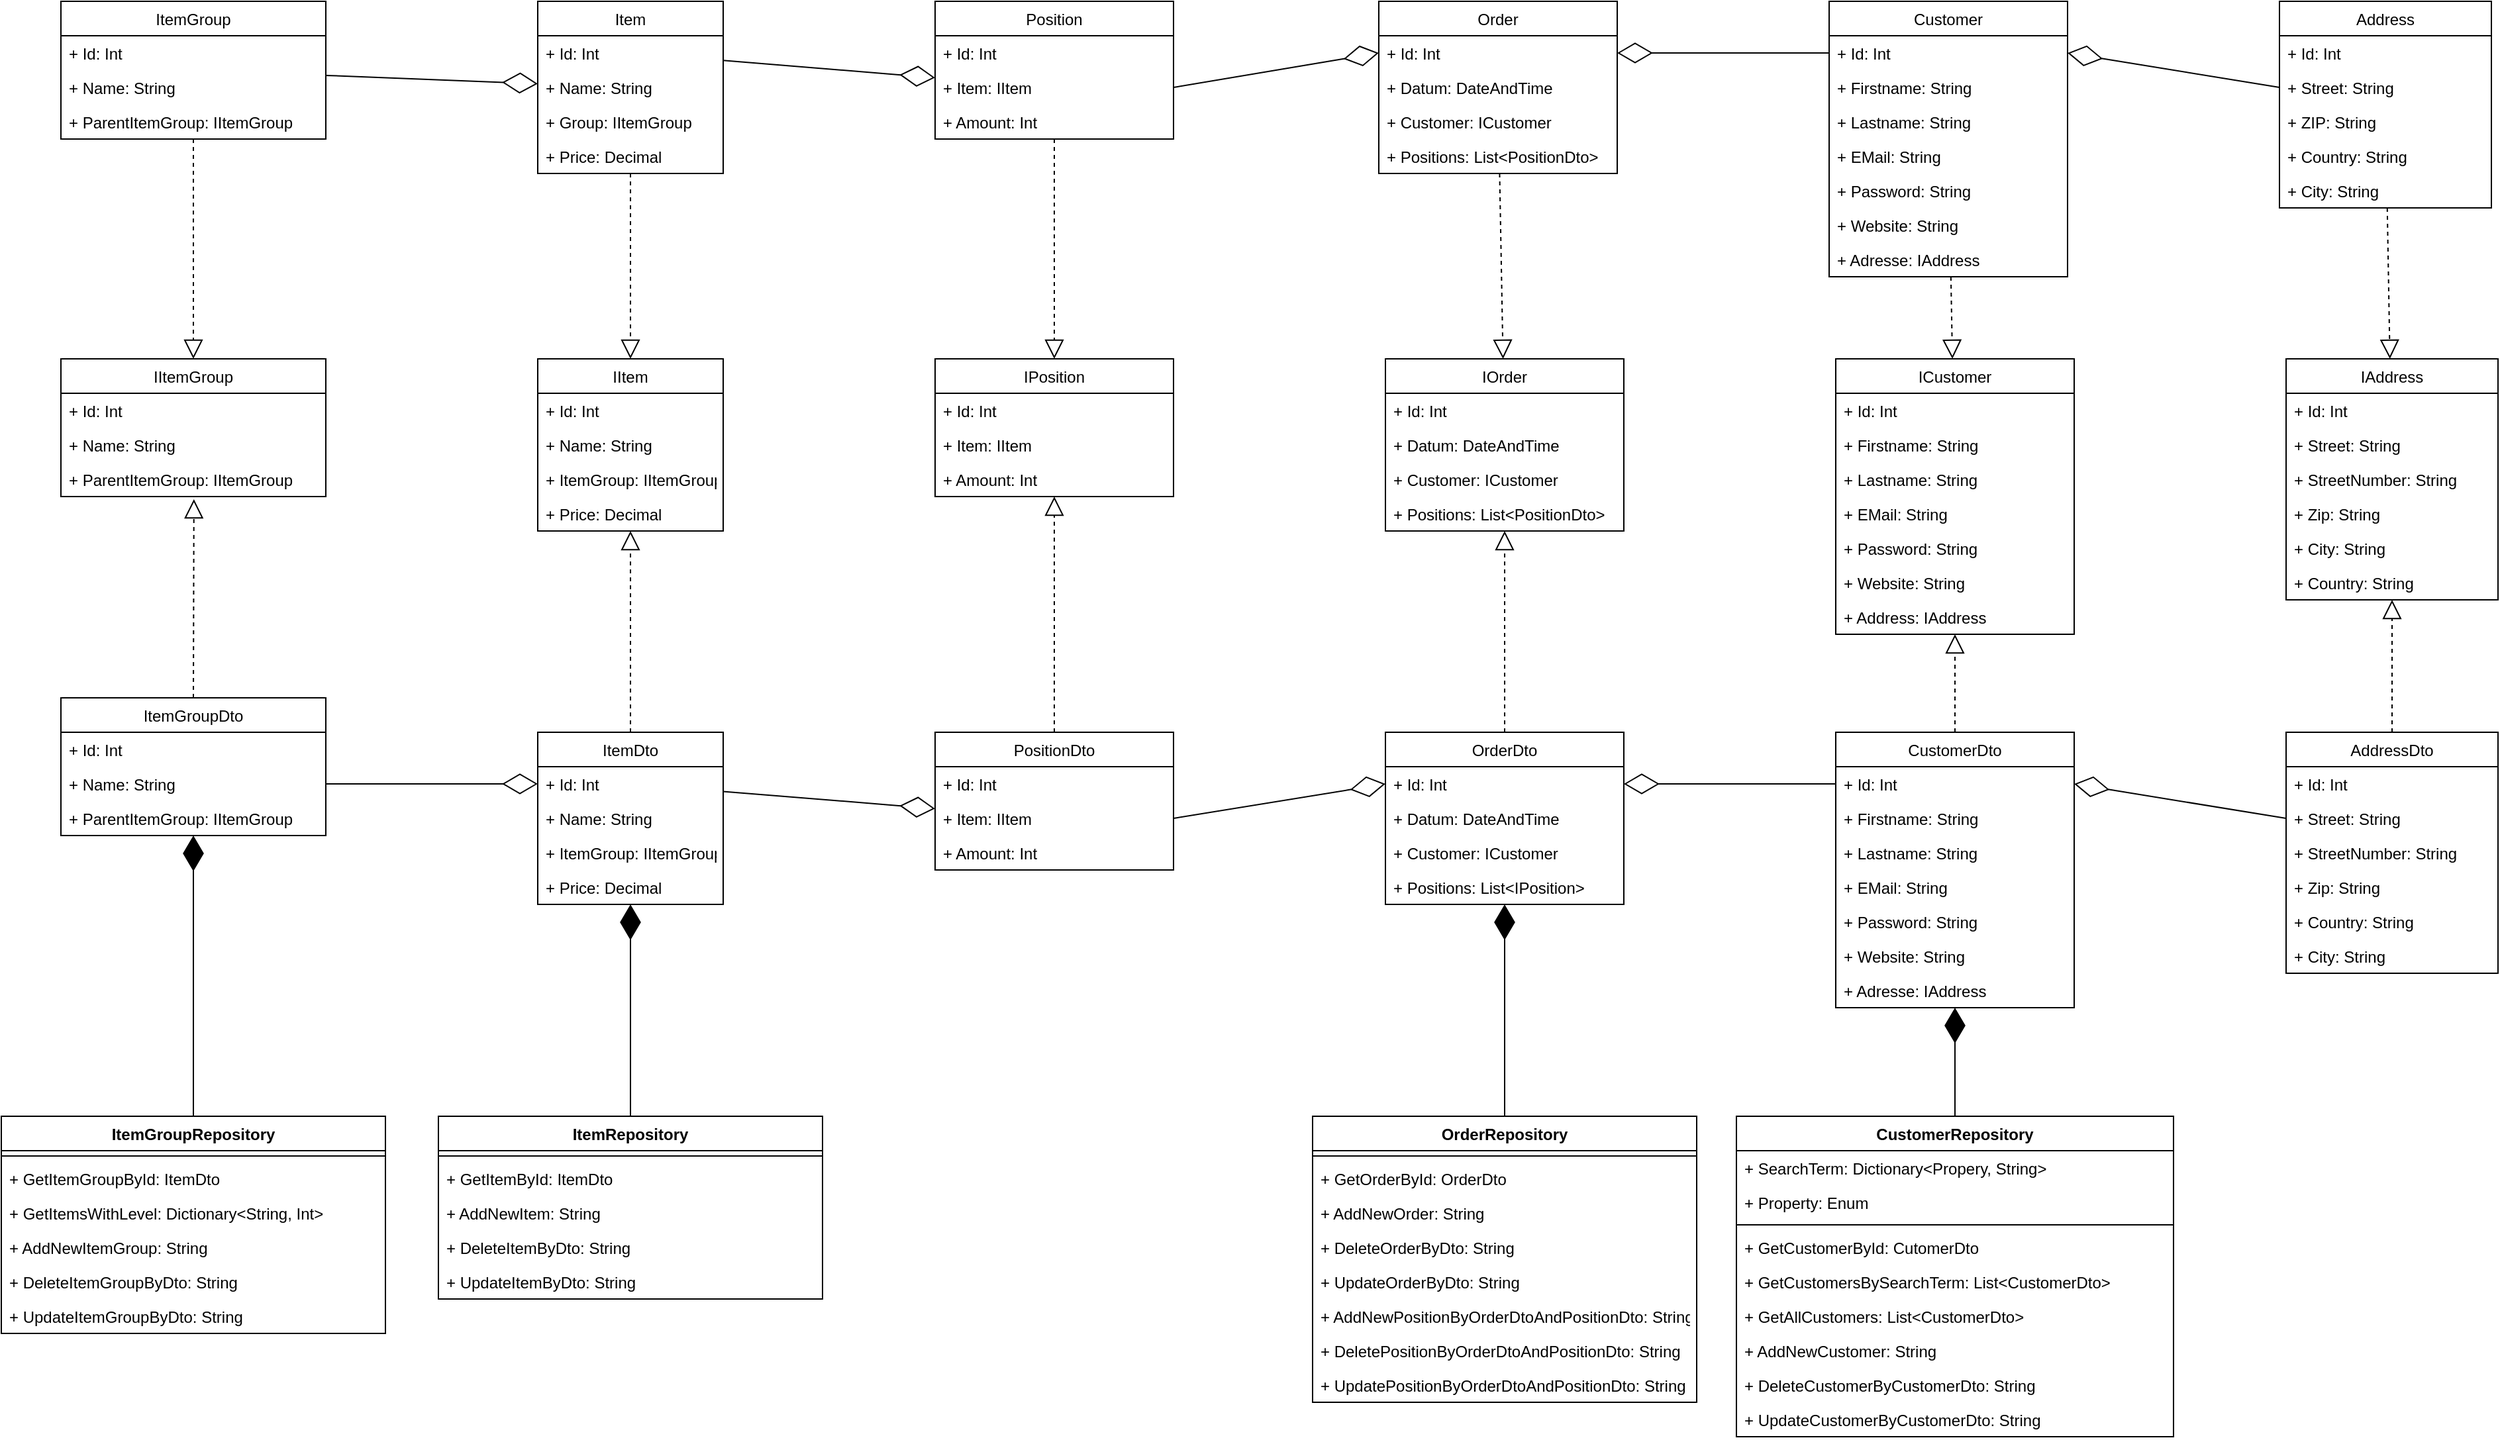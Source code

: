<mxfile version="16.4.7" type="github">
  <diagram id="C5RBs43oDa-KdzZeNtuy" name="Page-1">
    <mxGraphModel dx="1422" dy="762" grid="1" gridSize="10" guides="1" tooltips="1" connect="1" arrows="1" fold="1" page="1" pageScale="1" pageWidth="4681" pageHeight="3300" math="0" shadow="0">
      <root>
        <mxCell id="WIyWlLk6GJQsqaUBKTNV-0" />
        <mxCell id="WIyWlLk6GJQsqaUBKTNV-1" parent="WIyWlLk6GJQsqaUBKTNV-0" />
        <mxCell id="FCcgw1db6fiajD53k1Wl-4" value="ICustomer" style="swimlane;fontStyle=0;align=center;verticalAlign=top;childLayout=stackLayout;horizontal=1;startSize=26;horizontalStack=0;resizeParent=1;resizeParentMax=0;resizeLast=0;collapsible=1;marginBottom=0;" parent="WIyWlLk6GJQsqaUBKTNV-1" vertex="1">
          <mxGeometry x="1405" y="300" width="180" height="208" as="geometry" />
        </mxCell>
        <mxCell id="FCcgw1db6fiajD53k1Wl-5" value="+ Id: Int&#xa;" style="text;strokeColor=none;fillColor=none;align=left;verticalAlign=top;spacingLeft=4;spacingRight=4;overflow=hidden;rotatable=0;points=[[0,0.5],[1,0.5]];portConstraint=eastwest;" parent="FCcgw1db6fiajD53k1Wl-4" vertex="1">
          <mxGeometry y="26" width="180" height="26" as="geometry" />
        </mxCell>
        <mxCell id="FCcgw1db6fiajD53k1Wl-8" value="+ Firstname: String" style="text;strokeColor=none;fillColor=none;align=left;verticalAlign=top;spacingLeft=4;spacingRight=4;overflow=hidden;rotatable=0;points=[[0,0.5],[1,0.5]];portConstraint=eastwest;" parent="FCcgw1db6fiajD53k1Wl-4" vertex="1">
          <mxGeometry y="52" width="180" height="26" as="geometry" />
        </mxCell>
        <mxCell id="FCcgw1db6fiajD53k1Wl-9" value="+ Lastname: String" style="text;strokeColor=none;fillColor=none;align=left;verticalAlign=top;spacingLeft=4;spacingRight=4;overflow=hidden;rotatable=0;points=[[0,0.5],[1,0.5]];portConstraint=eastwest;" parent="FCcgw1db6fiajD53k1Wl-4" vertex="1">
          <mxGeometry y="78" width="180" height="26" as="geometry" />
        </mxCell>
        <mxCell id="FCcgw1db6fiajD53k1Wl-10" value="+ EMail: String" style="text;strokeColor=none;fillColor=none;align=left;verticalAlign=top;spacingLeft=4;spacingRight=4;overflow=hidden;rotatable=0;points=[[0,0.5],[1,0.5]];portConstraint=eastwest;" parent="FCcgw1db6fiajD53k1Wl-4" vertex="1">
          <mxGeometry y="104" width="180" height="26" as="geometry" />
        </mxCell>
        <mxCell id="FCcgw1db6fiajD53k1Wl-26" value="+ Password: String" style="text;strokeColor=none;fillColor=none;align=left;verticalAlign=top;spacingLeft=4;spacingRight=4;overflow=hidden;rotatable=0;points=[[0,0.5],[1,0.5]];portConstraint=eastwest;" parent="FCcgw1db6fiajD53k1Wl-4" vertex="1">
          <mxGeometry y="130" width="180" height="26" as="geometry" />
        </mxCell>
        <mxCell id="FCcgw1db6fiajD53k1Wl-11" value="+ Website: String" style="text;strokeColor=none;fillColor=none;align=left;verticalAlign=top;spacingLeft=4;spacingRight=4;overflow=hidden;rotatable=0;points=[[0,0.5],[1,0.5]];portConstraint=eastwest;" parent="FCcgw1db6fiajD53k1Wl-4" vertex="1">
          <mxGeometry y="156" width="180" height="26" as="geometry" />
        </mxCell>
        <mxCell id="FCcgw1db6fiajD53k1Wl-12" value="+ Address: IAddress" style="text;strokeColor=none;fillColor=none;align=left;verticalAlign=top;spacingLeft=4;spacingRight=4;overflow=hidden;rotatable=0;points=[[0,0.5],[1,0.5]];portConstraint=eastwest;" parent="FCcgw1db6fiajD53k1Wl-4" vertex="1">
          <mxGeometry y="182" width="180" height="26" as="geometry" />
        </mxCell>
        <mxCell id="FCcgw1db6fiajD53k1Wl-13" value="CustomerDto" style="swimlane;fontStyle=0;align=center;verticalAlign=top;childLayout=stackLayout;horizontal=1;startSize=26;horizontalStack=0;resizeParent=1;resizeParentMax=0;resizeLast=0;collapsible=1;marginBottom=0;" parent="WIyWlLk6GJQsqaUBKTNV-1" vertex="1">
          <mxGeometry x="1405" y="582" width="180" height="208" as="geometry" />
        </mxCell>
        <mxCell id="FCcgw1db6fiajD53k1Wl-14" value="+ Id: Int&#xa;" style="text;strokeColor=none;fillColor=none;align=left;verticalAlign=top;spacingLeft=4;spacingRight=4;overflow=hidden;rotatable=0;points=[[0,0.5],[1,0.5]];portConstraint=eastwest;" parent="FCcgw1db6fiajD53k1Wl-13" vertex="1">
          <mxGeometry y="26" width="180" height="26" as="geometry" />
        </mxCell>
        <mxCell id="FCcgw1db6fiajD53k1Wl-15" value="+ Firstname: String" style="text;strokeColor=none;fillColor=none;align=left;verticalAlign=top;spacingLeft=4;spacingRight=4;overflow=hidden;rotatable=0;points=[[0,0.5],[1,0.5]];portConstraint=eastwest;" parent="FCcgw1db6fiajD53k1Wl-13" vertex="1">
          <mxGeometry y="52" width="180" height="26" as="geometry" />
        </mxCell>
        <mxCell id="FCcgw1db6fiajD53k1Wl-16" value="+ Lastname: String" style="text;strokeColor=none;fillColor=none;align=left;verticalAlign=top;spacingLeft=4;spacingRight=4;overflow=hidden;rotatable=0;points=[[0,0.5],[1,0.5]];portConstraint=eastwest;" parent="FCcgw1db6fiajD53k1Wl-13" vertex="1">
          <mxGeometry y="78" width="180" height="26" as="geometry" />
        </mxCell>
        <mxCell id="FCcgw1db6fiajD53k1Wl-17" value="+ EMail: String" style="text;strokeColor=none;fillColor=none;align=left;verticalAlign=top;spacingLeft=4;spacingRight=4;overflow=hidden;rotatable=0;points=[[0,0.5],[1,0.5]];portConstraint=eastwest;" parent="FCcgw1db6fiajD53k1Wl-13" vertex="1">
          <mxGeometry y="104" width="180" height="26" as="geometry" />
        </mxCell>
        <mxCell id="FCcgw1db6fiajD53k1Wl-27" value="+ Password: String" style="text;strokeColor=none;fillColor=none;align=left;verticalAlign=top;spacingLeft=4;spacingRight=4;overflow=hidden;rotatable=0;points=[[0,0.5],[1,0.5]];portConstraint=eastwest;" parent="FCcgw1db6fiajD53k1Wl-13" vertex="1">
          <mxGeometry y="130" width="180" height="26" as="geometry" />
        </mxCell>
        <mxCell id="FCcgw1db6fiajD53k1Wl-18" value="+ Website: String" style="text;strokeColor=none;fillColor=none;align=left;verticalAlign=top;spacingLeft=4;spacingRight=4;overflow=hidden;rotatable=0;points=[[0,0.5],[1,0.5]];portConstraint=eastwest;" parent="FCcgw1db6fiajD53k1Wl-13" vertex="1">
          <mxGeometry y="156" width="180" height="26" as="geometry" />
        </mxCell>
        <mxCell id="FCcgw1db6fiajD53k1Wl-19" value="+ Adresse: IAddress" style="text;strokeColor=none;fillColor=none;align=left;verticalAlign=top;spacingLeft=4;spacingRight=4;overflow=hidden;rotatable=0;points=[[0,0.5],[1,0.5]];portConstraint=eastwest;" parent="FCcgw1db6fiajD53k1Wl-13" vertex="1">
          <mxGeometry y="182" width="180" height="26" as="geometry" />
        </mxCell>
        <mxCell id="FCcgw1db6fiajD53k1Wl-22" value="IAddress" style="swimlane;fontStyle=0;childLayout=stackLayout;horizontal=1;startSize=26;fillColor=none;horizontalStack=0;resizeParent=1;resizeParentMax=0;resizeLast=0;collapsible=1;marginBottom=0;" parent="WIyWlLk6GJQsqaUBKTNV-1" vertex="1">
          <mxGeometry x="1745" y="300" width="160" height="182" as="geometry" />
        </mxCell>
        <mxCell id="hsTv80Xa4zxxupO9Js_R-47" value="+ Id: Int&#xa;" style="text;strokeColor=none;fillColor=none;align=left;verticalAlign=top;spacingLeft=4;spacingRight=4;overflow=hidden;rotatable=0;points=[[0,0.5],[1,0.5]];portConstraint=eastwest;" vertex="1" parent="FCcgw1db6fiajD53k1Wl-22">
          <mxGeometry y="26" width="160" height="26" as="geometry" />
        </mxCell>
        <mxCell id="FCcgw1db6fiajD53k1Wl-24" value="+ Street: String" style="text;strokeColor=none;fillColor=none;align=left;verticalAlign=top;spacingLeft=4;spacingRight=4;overflow=hidden;rotatable=0;points=[[0,0.5],[1,0.5]];portConstraint=eastwest;" parent="FCcgw1db6fiajD53k1Wl-22" vertex="1">
          <mxGeometry y="52" width="160" height="26" as="geometry" />
        </mxCell>
        <mxCell id="hsTv80Xa4zxxupO9Js_R-49" value="+ StreetNumber: String" style="text;strokeColor=none;fillColor=none;align=left;verticalAlign=top;spacingLeft=4;spacingRight=4;overflow=hidden;rotatable=0;points=[[0,0.5],[1,0.5]];portConstraint=eastwest;" vertex="1" parent="FCcgw1db6fiajD53k1Wl-22">
          <mxGeometry y="78" width="160" height="26" as="geometry" />
        </mxCell>
        <mxCell id="FCcgw1db6fiajD53k1Wl-25" value="+ Zip: String" style="text;strokeColor=none;fillColor=none;align=left;verticalAlign=top;spacingLeft=4;spacingRight=4;overflow=hidden;rotatable=0;points=[[0,0.5],[1,0.5]];portConstraint=eastwest;" parent="FCcgw1db6fiajD53k1Wl-22" vertex="1">
          <mxGeometry y="104" width="160" height="26" as="geometry" />
        </mxCell>
        <mxCell id="FCcgw1db6fiajD53k1Wl-28" value="+ City: String" style="text;strokeColor=none;fillColor=none;align=left;verticalAlign=top;spacingLeft=4;spacingRight=4;overflow=hidden;rotatable=0;points=[[0,0.5],[1,0.5]];portConstraint=eastwest;" parent="FCcgw1db6fiajD53k1Wl-22" vertex="1">
          <mxGeometry y="130" width="160" height="26" as="geometry" />
        </mxCell>
        <mxCell id="FCcgw1db6fiajD53k1Wl-62" value="+ Country: String" style="text;strokeColor=none;fillColor=none;align=left;verticalAlign=top;spacingLeft=4;spacingRight=4;overflow=hidden;rotatable=0;points=[[0,0.5],[1,0.5]];portConstraint=eastwest;labelBackgroundColor=none;" parent="FCcgw1db6fiajD53k1Wl-22" vertex="1">
          <mxGeometry y="156" width="160" height="26" as="geometry" />
        </mxCell>
        <mxCell id="FCcgw1db6fiajD53k1Wl-29" value="AddressDto" style="swimlane;fontStyle=0;childLayout=stackLayout;horizontal=1;startSize=26;fillColor=none;horizontalStack=0;resizeParent=1;resizeParentMax=0;resizeLast=0;collapsible=1;marginBottom=0;" parent="WIyWlLk6GJQsqaUBKTNV-1" vertex="1">
          <mxGeometry x="1745" y="582" width="160" height="182" as="geometry" />
        </mxCell>
        <mxCell id="hsTv80Xa4zxxupO9Js_R-48" value="+ Id: Int&#xa;" style="text;strokeColor=none;fillColor=none;align=left;verticalAlign=top;spacingLeft=4;spacingRight=4;overflow=hidden;rotatable=0;points=[[0,0.5],[1,0.5]];portConstraint=eastwest;" vertex="1" parent="FCcgw1db6fiajD53k1Wl-29">
          <mxGeometry y="26" width="160" height="26" as="geometry" />
        </mxCell>
        <mxCell id="FCcgw1db6fiajD53k1Wl-30" value="+ Street: String" style="text;strokeColor=none;fillColor=none;align=left;verticalAlign=top;spacingLeft=4;spacingRight=4;overflow=hidden;rotatable=0;points=[[0,0.5],[1,0.5]];portConstraint=eastwest;" parent="FCcgw1db6fiajD53k1Wl-29" vertex="1">
          <mxGeometry y="52" width="160" height="26" as="geometry" />
        </mxCell>
        <mxCell id="hsTv80Xa4zxxupO9Js_R-50" value="+ StreetNumber: String" style="text;strokeColor=none;fillColor=none;align=left;verticalAlign=top;spacingLeft=4;spacingRight=4;overflow=hidden;rotatable=0;points=[[0,0.5],[1,0.5]];portConstraint=eastwest;" vertex="1" parent="FCcgw1db6fiajD53k1Wl-29">
          <mxGeometry y="78" width="160" height="26" as="geometry" />
        </mxCell>
        <mxCell id="FCcgw1db6fiajD53k1Wl-31" value="+ Zip: String" style="text;strokeColor=none;fillColor=none;align=left;verticalAlign=top;spacingLeft=4;spacingRight=4;overflow=hidden;rotatable=0;points=[[0,0.5],[1,0.5]];portConstraint=eastwest;" parent="FCcgw1db6fiajD53k1Wl-29" vertex="1">
          <mxGeometry y="104" width="160" height="26" as="geometry" />
        </mxCell>
        <mxCell id="FCcgw1db6fiajD53k1Wl-63" value="+ Country: String" style="text;strokeColor=none;fillColor=none;align=left;verticalAlign=top;spacingLeft=4;spacingRight=4;overflow=hidden;rotatable=0;points=[[0,0.5],[1,0.5]];portConstraint=eastwest;labelBackgroundColor=none;" parent="FCcgw1db6fiajD53k1Wl-29" vertex="1">
          <mxGeometry y="130" width="160" height="26" as="geometry" />
        </mxCell>
        <mxCell id="FCcgw1db6fiajD53k1Wl-32" value="+ City: String" style="text;strokeColor=none;fillColor=none;align=left;verticalAlign=top;spacingLeft=4;spacingRight=4;overflow=hidden;rotatable=0;points=[[0,0.5],[1,0.5]];portConstraint=eastwest;" parent="FCcgw1db6fiajD53k1Wl-29" vertex="1">
          <mxGeometry y="156" width="160" height="26" as="geometry" />
        </mxCell>
        <mxCell id="FCcgw1db6fiajD53k1Wl-37" value="IItemGroup" style="swimlane;fontStyle=0;childLayout=stackLayout;horizontal=1;startSize=26;fillColor=none;horizontalStack=0;resizeParent=1;resizeParentMax=0;resizeLast=0;collapsible=1;marginBottom=0;labelBackgroundColor=none;" parent="WIyWlLk6GJQsqaUBKTNV-1" vertex="1">
          <mxGeometry x="65" y="300" width="200" height="104" as="geometry" />
        </mxCell>
        <mxCell id="hsTv80Xa4zxxupO9Js_R-41" value="+ Id: Int" style="text;strokeColor=none;fillColor=none;align=left;verticalAlign=top;spacingLeft=4;spacingRight=4;overflow=hidden;rotatable=0;points=[[0,0.5],[1,0.5]];portConstraint=eastwest;" vertex="1" parent="FCcgw1db6fiajD53k1Wl-37">
          <mxGeometry y="26" width="200" height="26" as="geometry" />
        </mxCell>
        <mxCell id="FCcgw1db6fiajD53k1Wl-38" value="+ Name: String" style="text;strokeColor=none;fillColor=none;align=left;verticalAlign=top;spacingLeft=4;spacingRight=4;overflow=hidden;rotatable=0;points=[[0,0.5],[1,0.5]];portConstraint=eastwest;labelBackgroundColor=none;" parent="FCcgw1db6fiajD53k1Wl-37" vertex="1">
          <mxGeometry y="52" width="200" height="26" as="geometry" />
        </mxCell>
        <mxCell id="FCcgw1db6fiajD53k1Wl-40" value="+ ParentItemGroup: IItemGroup" style="text;strokeColor=none;fillColor=none;align=left;verticalAlign=top;spacingLeft=4;spacingRight=4;overflow=hidden;rotatable=0;points=[[0,0.5],[1,0.5]];portConstraint=eastwest;labelBackgroundColor=none;" parent="FCcgw1db6fiajD53k1Wl-37" vertex="1">
          <mxGeometry y="78" width="200" height="26" as="geometry" />
        </mxCell>
        <mxCell id="FCcgw1db6fiajD53k1Wl-41" value="ItemGroupDto" style="swimlane;fontStyle=0;childLayout=stackLayout;horizontal=1;startSize=26;fillColor=none;horizontalStack=0;resizeParent=1;resizeParentMax=0;resizeLast=0;collapsible=1;marginBottom=0;labelBackgroundColor=none;" parent="WIyWlLk6GJQsqaUBKTNV-1" vertex="1">
          <mxGeometry x="65" y="556" width="200" height="104" as="geometry" />
        </mxCell>
        <mxCell id="hsTv80Xa4zxxupO9Js_R-42" value="+ Id: Int" style="text;strokeColor=none;fillColor=none;align=left;verticalAlign=top;spacingLeft=4;spacingRight=4;overflow=hidden;rotatable=0;points=[[0,0.5],[1,0.5]];portConstraint=eastwest;" vertex="1" parent="FCcgw1db6fiajD53k1Wl-41">
          <mxGeometry y="26" width="200" height="26" as="geometry" />
        </mxCell>
        <mxCell id="FCcgw1db6fiajD53k1Wl-42" value="+ Name: String" style="text;strokeColor=none;fillColor=none;align=left;verticalAlign=top;spacingLeft=4;spacingRight=4;overflow=hidden;rotatable=0;points=[[0,0.5],[1,0.5]];portConstraint=eastwest;labelBackgroundColor=none;" parent="FCcgw1db6fiajD53k1Wl-41" vertex="1">
          <mxGeometry y="52" width="200" height="26" as="geometry" />
        </mxCell>
        <mxCell id="FCcgw1db6fiajD53k1Wl-43" value="+ ParentItemGroup: IItemGroup" style="text;strokeColor=none;fillColor=none;align=left;verticalAlign=top;spacingLeft=4;spacingRight=4;overflow=hidden;rotatable=0;points=[[0,0.5],[1,0.5]];portConstraint=eastwest;labelBackgroundColor=none;" parent="FCcgw1db6fiajD53k1Wl-41" vertex="1">
          <mxGeometry y="78" width="200" height="26" as="geometry" />
        </mxCell>
        <mxCell id="FCcgw1db6fiajD53k1Wl-45" value="IItem" style="swimlane;fontStyle=0;childLayout=stackLayout;horizontal=1;startSize=26;fillColor=none;horizontalStack=0;resizeParent=1;resizeParentMax=0;resizeLast=0;collapsible=1;marginBottom=0;labelBackgroundColor=none;" parent="WIyWlLk6GJQsqaUBKTNV-1" vertex="1">
          <mxGeometry x="425" y="300" width="140" height="130" as="geometry" />
        </mxCell>
        <mxCell id="FCcgw1db6fiajD53k1Wl-46" value="+ Id: Int" style="text;strokeColor=none;fillColor=none;align=left;verticalAlign=top;spacingLeft=4;spacingRight=4;overflow=hidden;rotatable=0;points=[[0,0.5],[1,0.5]];portConstraint=eastwest;labelBackgroundColor=none;" parent="FCcgw1db6fiajD53k1Wl-45" vertex="1">
          <mxGeometry y="26" width="140" height="26" as="geometry" />
        </mxCell>
        <mxCell id="FCcgw1db6fiajD53k1Wl-47" value="+ Name: String" style="text;strokeColor=none;fillColor=none;align=left;verticalAlign=top;spacingLeft=4;spacingRight=4;overflow=hidden;rotatable=0;points=[[0,0.5],[1,0.5]];portConstraint=eastwest;labelBackgroundColor=none;" parent="FCcgw1db6fiajD53k1Wl-45" vertex="1">
          <mxGeometry y="52" width="140" height="26" as="geometry" />
        </mxCell>
        <mxCell id="FCcgw1db6fiajD53k1Wl-49" value="+ ItemGroup: IItemGroup" style="text;strokeColor=none;fillColor=none;align=left;verticalAlign=top;spacingLeft=4;spacingRight=4;overflow=hidden;rotatable=0;points=[[0,0.5],[1,0.5]];portConstraint=eastwest;labelBackgroundColor=none;" parent="FCcgw1db6fiajD53k1Wl-45" vertex="1">
          <mxGeometry y="78" width="140" height="26" as="geometry" />
        </mxCell>
        <mxCell id="FCcgw1db6fiajD53k1Wl-48" value="+ Price: Decimal" style="text;strokeColor=none;fillColor=none;align=left;verticalAlign=top;spacingLeft=4;spacingRight=4;overflow=hidden;rotatable=0;points=[[0,0.5],[1,0.5]];portConstraint=eastwest;labelBackgroundColor=none;" parent="FCcgw1db6fiajD53k1Wl-45" vertex="1">
          <mxGeometry y="104" width="140" height="26" as="geometry" />
        </mxCell>
        <mxCell id="FCcgw1db6fiajD53k1Wl-50" value="ItemDto" style="swimlane;fontStyle=0;childLayout=stackLayout;horizontal=1;startSize=26;fillColor=none;horizontalStack=0;resizeParent=1;resizeParentMax=0;resizeLast=0;collapsible=1;marginBottom=0;labelBackgroundColor=none;" parent="WIyWlLk6GJQsqaUBKTNV-1" vertex="1">
          <mxGeometry x="425" y="582" width="140" height="130" as="geometry" />
        </mxCell>
        <mxCell id="FCcgw1db6fiajD53k1Wl-51" value="+ Id: Int" style="text;strokeColor=none;fillColor=none;align=left;verticalAlign=top;spacingLeft=4;spacingRight=4;overflow=hidden;rotatable=0;points=[[0,0.5],[1,0.5]];portConstraint=eastwest;labelBackgroundColor=none;" parent="FCcgw1db6fiajD53k1Wl-50" vertex="1">
          <mxGeometry y="26" width="140" height="26" as="geometry" />
        </mxCell>
        <mxCell id="FCcgw1db6fiajD53k1Wl-52" value="+ Name: String" style="text;strokeColor=none;fillColor=none;align=left;verticalAlign=top;spacingLeft=4;spacingRight=4;overflow=hidden;rotatable=0;points=[[0,0.5],[1,0.5]];portConstraint=eastwest;labelBackgroundColor=none;" parent="FCcgw1db6fiajD53k1Wl-50" vertex="1">
          <mxGeometry y="52" width="140" height="26" as="geometry" />
        </mxCell>
        <mxCell id="FCcgw1db6fiajD53k1Wl-53" value="+ ItemGroup: IItemGroup" style="text;strokeColor=none;fillColor=none;align=left;verticalAlign=top;spacingLeft=4;spacingRight=4;overflow=hidden;rotatable=0;points=[[0,0.5],[1,0.5]];portConstraint=eastwest;labelBackgroundColor=none;" parent="FCcgw1db6fiajD53k1Wl-50" vertex="1">
          <mxGeometry y="78" width="140" height="26" as="geometry" />
        </mxCell>
        <mxCell id="FCcgw1db6fiajD53k1Wl-54" value="+ Price: Decimal" style="text;strokeColor=none;fillColor=none;align=left;verticalAlign=top;spacingLeft=4;spacingRight=4;overflow=hidden;rotatable=0;points=[[0,0.5],[1,0.5]];portConstraint=eastwest;labelBackgroundColor=none;" parent="FCcgw1db6fiajD53k1Wl-50" vertex="1">
          <mxGeometry y="104" width="140" height="26" as="geometry" />
        </mxCell>
        <mxCell id="FCcgw1db6fiajD53k1Wl-74" value="CustomerRepository" style="swimlane;fontStyle=1;align=center;verticalAlign=top;childLayout=stackLayout;horizontal=1;startSize=26;horizontalStack=0;resizeParent=1;resizeParentMax=0;resizeLast=0;collapsible=1;marginBottom=0;labelBackgroundColor=none;" parent="WIyWlLk6GJQsqaUBKTNV-1" vertex="1">
          <mxGeometry x="1330" y="872" width="330" height="242" as="geometry" />
        </mxCell>
        <mxCell id="FCcgw1db6fiajD53k1Wl-75" value="+ SearchTerm: Dictionary&lt;Propery, String&gt;" style="text;strokeColor=none;fillColor=none;align=left;verticalAlign=top;spacingLeft=4;spacingRight=4;overflow=hidden;rotatable=0;points=[[0,0.5],[1,0.5]];portConstraint=eastwest;labelBackgroundColor=none;" parent="FCcgw1db6fiajD53k1Wl-74" vertex="1">
          <mxGeometry y="26" width="330" height="26" as="geometry" />
        </mxCell>
        <mxCell id="SC6ZXDpGqyerZJldxqlk-3" value="+ Property: Enum" style="text;strokeColor=none;fillColor=none;align=left;verticalAlign=top;spacingLeft=4;spacingRight=4;overflow=hidden;rotatable=0;points=[[0,0.5],[1,0.5]];portConstraint=eastwest;" parent="FCcgw1db6fiajD53k1Wl-74" vertex="1">
          <mxGeometry y="52" width="330" height="26" as="geometry" />
        </mxCell>
        <mxCell id="FCcgw1db6fiajD53k1Wl-76" value="" style="line;strokeWidth=1;fillColor=none;align=left;verticalAlign=middle;spacingTop=-1;spacingLeft=3;spacingRight=3;rotatable=0;labelPosition=right;points=[];portConstraint=eastwest;labelBackgroundColor=none;" parent="FCcgw1db6fiajD53k1Wl-74" vertex="1">
          <mxGeometry y="78" width="330" height="8" as="geometry" />
        </mxCell>
        <mxCell id="FCcgw1db6fiajD53k1Wl-77" value="+ GetCustomerById: CutomerDto" style="text;strokeColor=none;fillColor=none;align=left;verticalAlign=top;spacingLeft=4;spacingRight=4;overflow=hidden;rotatable=0;points=[[0,0.5],[1,0.5]];portConstraint=eastwest;labelBackgroundColor=none;" parent="FCcgw1db6fiajD53k1Wl-74" vertex="1">
          <mxGeometry y="86" width="330" height="26" as="geometry" />
        </mxCell>
        <mxCell id="aWv-GjWoW6EpeuvAsmYZ-32" value="+ GetCustomersBySearchTerm: List&lt;CustomerDto&gt;" style="text;strokeColor=none;fillColor=none;align=left;verticalAlign=top;spacingLeft=4;spacingRight=4;overflow=hidden;rotatable=0;points=[[0,0.5],[1,0.5]];portConstraint=eastwest;" parent="FCcgw1db6fiajD53k1Wl-74" vertex="1">
          <mxGeometry y="112" width="330" height="26" as="geometry" />
        </mxCell>
        <mxCell id="aWv-GjWoW6EpeuvAsmYZ-31" value="+ GetAllCustomers: List&lt;CustomerDto&gt;" style="text;strokeColor=none;fillColor=none;align=left;verticalAlign=top;spacingLeft=4;spacingRight=4;overflow=hidden;rotatable=0;points=[[0,0.5],[1,0.5]];portConstraint=eastwest;" parent="FCcgw1db6fiajD53k1Wl-74" vertex="1">
          <mxGeometry y="138" width="330" height="26" as="geometry" />
        </mxCell>
        <mxCell id="aWv-GjWoW6EpeuvAsmYZ-22" value="+ AddNewCustomer: String" style="text;strokeColor=none;fillColor=none;align=left;verticalAlign=top;spacingLeft=4;spacingRight=4;overflow=hidden;rotatable=0;points=[[0,0.5],[1,0.5]];portConstraint=eastwest;" parent="FCcgw1db6fiajD53k1Wl-74" vertex="1">
          <mxGeometry y="164" width="330" height="26" as="geometry" />
        </mxCell>
        <mxCell id="aWv-GjWoW6EpeuvAsmYZ-23" value="+ DeleteCustomerByCustomerDto: String" style="text;strokeColor=none;fillColor=none;align=left;verticalAlign=top;spacingLeft=4;spacingRight=4;overflow=hidden;rotatable=0;points=[[0,0.5],[1,0.5]];portConstraint=eastwest;" parent="FCcgw1db6fiajD53k1Wl-74" vertex="1">
          <mxGeometry y="190" width="330" height="26" as="geometry" />
        </mxCell>
        <mxCell id="aWv-GjWoW6EpeuvAsmYZ-24" value="+ UpdateCustomerByCustomerDto: String" style="text;strokeColor=none;fillColor=none;align=left;verticalAlign=top;spacingLeft=4;spacingRight=4;overflow=hidden;rotatable=0;points=[[0,0.5],[1,0.5]];portConstraint=eastwest;" parent="FCcgw1db6fiajD53k1Wl-74" vertex="1">
          <mxGeometry y="216" width="330" height="26" as="geometry" />
        </mxCell>
        <mxCell id="FCcgw1db6fiajD53k1Wl-87" value="" style="endArrow=diamondThin;endFill=0;endSize=24;html=1;rounded=0;entryX=1;entryY=0.5;entryDx=0;entryDy=0;exitX=0;exitY=0.5;exitDx=0;exitDy=0;" parent="WIyWlLk6GJQsqaUBKTNV-1" source="FCcgw1db6fiajD53k1Wl-30" target="FCcgw1db6fiajD53k1Wl-14" edge="1">
          <mxGeometry width="160" relative="1" as="geometry">
            <mxPoint x="1695" y="792" as="sourcePoint" />
            <mxPoint x="1855" y="792" as="targetPoint" />
          </mxGeometry>
        </mxCell>
        <mxCell id="FCcgw1db6fiajD53k1Wl-88" value="" style="endArrow=diamondThin;endFill=0;endSize=24;html=1;rounded=0;entryX=0;entryY=0.5;entryDx=0;entryDy=0;exitX=1;exitY=0.5;exitDx=0;exitDy=0;" parent="WIyWlLk6GJQsqaUBKTNV-1" source="FCcgw1db6fiajD53k1Wl-42" target="FCcgw1db6fiajD53k1Wl-51" edge="1">
          <mxGeometry width="160" relative="1" as="geometry">
            <mxPoint x="285" y="652" as="sourcePoint" />
            <mxPoint x="395" y="752" as="targetPoint" />
          </mxGeometry>
        </mxCell>
        <mxCell id="FCcgw1db6fiajD53k1Wl-89" value="" style="endArrow=diamondThin;endFill=1;endSize=24;html=1;rounded=0;" parent="WIyWlLk6GJQsqaUBKTNV-1" source="FCcgw1db6fiajD53k1Wl-74" target="FCcgw1db6fiajD53k1Wl-19" edge="1">
          <mxGeometry width="160" relative="1" as="geometry">
            <mxPoint x="1565" y="852" as="sourcePoint" />
            <mxPoint x="1515" y="832" as="targetPoint" />
          </mxGeometry>
        </mxCell>
        <mxCell id="FCcgw1db6fiajD53k1Wl-95" value="OrderDto" style="swimlane;fontStyle=0;childLayout=stackLayout;horizontal=1;startSize=26;fillColor=none;horizontalStack=0;resizeParent=1;resizeParentMax=0;resizeLast=0;collapsible=1;marginBottom=0;labelBackgroundColor=none;" parent="WIyWlLk6GJQsqaUBKTNV-1" vertex="1">
          <mxGeometry x="1065" y="582" width="180" height="130" as="geometry" />
        </mxCell>
        <mxCell id="FCcgw1db6fiajD53k1Wl-96" value="+ Id: Int" style="text;strokeColor=none;fillColor=none;align=left;verticalAlign=top;spacingLeft=4;spacingRight=4;overflow=hidden;rotatable=0;points=[[0,0.5],[1,0.5]];portConstraint=eastwest;labelBackgroundColor=none;" parent="FCcgw1db6fiajD53k1Wl-95" vertex="1">
          <mxGeometry y="26" width="180" height="26" as="geometry" />
        </mxCell>
        <mxCell id="FCcgw1db6fiajD53k1Wl-97" value="+ Datum: DateAndTime" style="text;strokeColor=none;fillColor=none;align=left;verticalAlign=top;spacingLeft=4;spacingRight=4;overflow=hidden;rotatable=0;points=[[0,0.5],[1,0.5]];portConstraint=eastwest;labelBackgroundColor=none;" parent="FCcgw1db6fiajD53k1Wl-95" vertex="1">
          <mxGeometry y="52" width="180" height="26" as="geometry" />
        </mxCell>
        <mxCell id="FCcgw1db6fiajD53k1Wl-98" value="+ Customer: ICustomer" style="text;strokeColor=none;fillColor=none;align=left;verticalAlign=top;spacingLeft=4;spacingRight=4;overflow=hidden;rotatable=0;points=[[0,0.5],[1,0.5]];portConstraint=eastwest;labelBackgroundColor=none;" parent="FCcgw1db6fiajD53k1Wl-95" vertex="1">
          <mxGeometry y="78" width="180" height="26" as="geometry" />
        </mxCell>
        <mxCell id="FCcgw1db6fiajD53k1Wl-100" value="+ Positions: List&lt;IPosition&gt;" style="text;strokeColor=none;fillColor=none;align=left;verticalAlign=top;spacingLeft=4;spacingRight=4;overflow=hidden;rotatable=0;points=[[0,0.5],[1,0.5]];portConstraint=eastwest;labelBackgroundColor=none;" parent="FCcgw1db6fiajD53k1Wl-95" vertex="1">
          <mxGeometry y="104" width="180" height="26" as="geometry" />
        </mxCell>
        <mxCell id="FCcgw1db6fiajD53k1Wl-101" value="IOrder" style="swimlane;fontStyle=0;childLayout=stackLayout;horizontal=1;startSize=26;fillColor=none;horizontalStack=0;resizeParent=1;resizeParentMax=0;resizeLast=0;collapsible=1;marginBottom=0;labelBackgroundColor=none;" parent="WIyWlLk6GJQsqaUBKTNV-1" vertex="1">
          <mxGeometry x="1065" y="300" width="180" height="130" as="geometry" />
        </mxCell>
        <mxCell id="FCcgw1db6fiajD53k1Wl-102" value="+ Id: Int" style="text;strokeColor=none;fillColor=none;align=left;verticalAlign=top;spacingLeft=4;spacingRight=4;overflow=hidden;rotatable=0;points=[[0,0.5],[1,0.5]];portConstraint=eastwest;labelBackgroundColor=none;" parent="FCcgw1db6fiajD53k1Wl-101" vertex="1">
          <mxGeometry y="26" width="180" height="26" as="geometry" />
        </mxCell>
        <mxCell id="FCcgw1db6fiajD53k1Wl-103" value="+ Datum: DateAndTime" style="text;strokeColor=none;fillColor=none;align=left;verticalAlign=top;spacingLeft=4;spacingRight=4;overflow=hidden;rotatable=0;points=[[0,0.5],[1,0.5]];portConstraint=eastwest;labelBackgroundColor=none;" parent="FCcgw1db6fiajD53k1Wl-101" vertex="1">
          <mxGeometry y="52" width="180" height="26" as="geometry" />
        </mxCell>
        <mxCell id="FCcgw1db6fiajD53k1Wl-104" value="+ Customer: ICustomer" style="text;strokeColor=none;fillColor=none;align=left;verticalAlign=top;spacingLeft=4;spacingRight=4;overflow=hidden;rotatable=0;points=[[0,0.5],[1,0.5]];portConstraint=eastwest;labelBackgroundColor=none;" parent="FCcgw1db6fiajD53k1Wl-101" vertex="1">
          <mxGeometry y="78" width="180" height="26" as="geometry" />
        </mxCell>
        <mxCell id="FCcgw1db6fiajD53k1Wl-105" value="+ Positions: List&lt;PositionDto&gt;" style="text;strokeColor=none;fillColor=none;align=left;verticalAlign=top;spacingLeft=4;spacingRight=4;overflow=hidden;rotatable=0;points=[[0,0.5],[1,0.5]];portConstraint=eastwest;labelBackgroundColor=none;" parent="FCcgw1db6fiajD53k1Wl-101" vertex="1">
          <mxGeometry y="104" width="180" height="26" as="geometry" />
        </mxCell>
        <mxCell id="aWv-GjWoW6EpeuvAsmYZ-4" value="" style="endArrow=diamondThin;endFill=0;endSize=24;html=1;rounded=0;exitX=0;exitY=0.5;exitDx=0;exitDy=0;" parent="WIyWlLk6GJQsqaUBKTNV-1" source="FCcgw1db6fiajD53k1Wl-14" target="FCcgw1db6fiajD53k1Wl-96" edge="1">
          <mxGeometry width="160" relative="1" as="geometry">
            <mxPoint x="1465" y="702" as="sourcePoint" />
            <mxPoint x="1405" y="621.0" as="targetPoint" />
          </mxGeometry>
        </mxCell>
        <mxCell id="aWv-GjWoW6EpeuvAsmYZ-6" value="PositionDto" style="swimlane;fontStyle=0;childLayout=stackLayout;horizontal=1;startSize=26;fillColor=none;horizontalStack=0;resizeParent=1;resizeParentMax=0;resizeLast=0;collapsible=1;marginBottom=0;labelBackgroundColor=none;" parent="WIyWlLk6GJQsqaUBKTNV-1" vertex="1">
          <mxGeometry x="725" y="582" width="180" height="104" as="geometry" />
        </mxCell>
        <mxCell id="hsTv80Xa4zxxupO9Js_R-45" value="+ Id: Int" style="text;strokeColor=none;fillColor=none;align=left;verticalAlign=top;spacingLeft=4;spacingRight=4;overflow=hidden;rotatable=0;points=[[0,0.5],[1,0.5]];portConstraint=eastwest;labelBackgroundColor=none;" vertex="1" parent="aWv-GjWoW6EpeuvAsmYZ-6">
          <mxGeometry y="26" width="180" height="26" as="geometry" />
        </mxCell>
        <mxCell id="aWv-GjWoW6EpeuvAsmYZ-7" value="+ Item: IItem " style="text;strokeColor=none;fillColor=none;align=left;verticalAlign=top;spacingLeft=4;spacingRight=4;overflow=hidden;rotatable=0;points=[[0,0.5],[1,0.5]];portConstraint=eastwest;labelBackgroundColor=none;" parent="aWv-GjWoW6EpeuvAsmYZ-6" vertex="1">
          <mxGeometry y="52" width="180" height="26" as="geometry" />
        </mxCell>
        <mxCell id="aWv-GjWoW6EpeuvAsmYZ-8" value="+ Amount: Int" style="text;strokeColor=none;fillColor=none;align=left;verticalAlign=top;spacingLeft=4;spacingRight=4;overflow=hidden;rotatable=0;points=[[0,0.5],[1,0.5]];portConstraint=eastwest;labelBackgroundColor=none;" parent="aWv-GjWoW6EpeuvAsmYZ-6" vertex="1">
          <mxGeometry y="78" width="180" height="26" as="geometry" />
        </mxCell>
        <mxCell id="aWv-GjWoW6EpeuvAsmYZ-11" value="IPosition" style="swimlane;fontStyle=0;childLayout=stackLayout;horizontal=1;startSize=26;fillColor=none;horizontalStack=0;resizeParent=1;resizeParentMax=0;resizeLast=0;collapsible=1;marginBottom=0;labelBackgroundColor=none;" parent="WIyWlLk6GJQsqaUBKTNV-1" vertex="1">
          <mxGeometry x="725" y="300" width="180" height="104" as="geometry" />
        </mxCell>
        <mxCell id="hsTv80Xa4zxxupO9Js_R-44" value="+ Id: Int" style="text;strokeColor=none;fillColor=none;align=left;verticalAlign=top;spacingLeft=4;spacingRight=4;overflow=hidden;rotatable=0;points=[[0,0.5],[1,0.5]];portConstraint=eastwest;labelBackgroundColor=none;" vertex="1" parent="aWv-GjWoW6EpeuvAsmYZ-11">
          <mxGeometry y="26" width="180" height="26" as="geometry" />
        </mxCell>
        <mxCell id="aWv-GjWoW6EpeuvAsmYZ-12" value="+ Item: IItem " style="text;strokeColor=none;fillColor=none;align=left;verticalAlign=top;spacingLeft=4;spacingRight=4;overflow=hidden;rotatable=0;points=[[0,0.5],[1,0.5]];portConstraint=eastwest;labelBackgroundColor=none;" parent="aWv-GjWoW6EpeuvAsmYZ-11" vertex="1">
          <mxGeometry y="52" width="180" height="26" as="geometry" />
        </mxCell>
        <mxCell id="aWv-GjWoW6EpeuvAsmYZ-13" value="+ Amount: Int" style="text;strokeColor=none;fillColor=none;align=left;verticalAlign=top;spacingLeft=4;spacingRight=4;overflow=hidden;rotatable=0;points=[[0,0.5],[1,0.5]];portConstraint=eastwest;labelBackgroundColor=none;" parent="aWv-GjWoW6EpeuvAsmYZ-11" vertex="1">
          <mxGeometry y="78" width="180" height="26" as="geometry" />
        </mxCell>
        <mxCell id="aWv-GjWoW6EpeuvAsmYZ-18" value="" style="endArrow=diamondThin;endFill=0;endSize=24;html=1;rounded=0;entryX=0;entryY=0.5;entryDx=0;entryDy=0;exitX=1;exitY=0.5;exitDx=0;exitDy=0;" parent="WIyWlLk6GJQsqaUBKTNV-1" source="aWv-GjWoW6EpeuvAsmYZ-7" target="FCcgw1db6fiajD53k1Wl-96" edge="1">
          <mxGeometry width="160" relative="1" as="geometry">
            <mxPoint x="835" y="782" as="sourcePoint" />
            <mxPoint x="895" y="782.0" as="targetPoint" />
          </mxGeometry>
        </mxCell>
        <mxCell id="aWv-GjWoW6EpeuvAsmYZ-19" value="" style="endArrow=diamondThin;endFill=0;endSize=24;html=1;rounded=0;" parent="WIyWlLk6GJQsqaUBKTNV-1" source="FCcgw1db6fiajD53k1Wl-51" target="aWv-GjWoW6EpeuvAsmYZ-7" edge="1">
          <mxGeometry width="160" relative="1" as="geometry">
            <mxPoint x="555" y="620.76" as="sourcePoint" />
            <mxPoint x="625" y="620.76" as="targetPoint" />
          </mxGeometry>
        </mxCell>
        <mxCell id="aWv-GjWoW6EpeuvAsmYZ-25" value="" style="endArrow=block;dashed=1;endFill=0;endSize=12;html=1;rounded=0;exitX=0.5;exitY=0;exitDx=0;exitDy=0;entryX=0.502;entryY=1.077;entryDx=0;entryDy=0;entryPerimeter=0;" parent="WIyWlLk6GJQsqaUBKTNV-1" source="FCcgw1db6fiajD53k1Wl-41" target="FCcgw1db6fiajD53k1Wl-40" edge="1">
          <mxGeometry width="160" relative="1" as="geometry">
            <mxPoint x="165" y="260" as="sourcePoint" />
            <mxPoint x="325" y="260" as="targetPoint" />
          </mxGeometry>
        </mxCell>
        <mxCell id="aWv-GjWoW6EpeuvAsmYZ-26" value="" style="endArrow=block;dashed=1;endFill=0;endSize=12;html=1;rounded=0;exitX=0.5;exitY=0;exitDx=0;exitDy=0;" parent="WIyWlLk6GJQsqaUBKTNV-1" source="FCcgw1db6fiajD53k1Wl-50" target="FCcgw1db6fiajD53k1Wl-48" edge="1">
          <mxGeometry width="160" relative="1" as="geometry">
            <mxPoint x="495" y="280" as="sourcePoint" />
            <mxPoint x="655" y="280" as="targetPoint" />
          </mxGeometry>
        </mxCell>
        <mxCell id="aWv-GjWoW6EpeuvAsmYZ-27" value="" style="endArrow=block;dashed=1;endFill=0;endSize=12;html=1;rounded=0;exitX=0.5;exitY=0;exitDx=0;exitDy=0;" parent="WIyWlLk6GJQsqaUBKTNV-1" source="aWv-GjWoW6EpeuvAsmYZ-6" target="aWv-GjWoW6EpeuvAsmYZ-13" edge="1">
          <mxGeometry width="160" relative="1" as="geometry">
            <mxPoint x="805" y="260" as="sourcePoint" />
            <mxPoint x="965" y="260" as="targetPoint" />
          </mxGeometry>
        </mxCell>
        <mxCell id="aWv-GjWoW6EpeuvAsmYZ-28" value="" style="endArrow=block;dashed=1;endFill=0;endSize=12;html=1;rounded=0;exitX=0.5;exitY=0;exitDx=0;exitDy=0;" parent="WIyWlLk6GJQsqaUBKTNV-1" source="FCcgw1db6fiajD53k1Wl-95" target="FCcgw1db6fiajD53k1Wl-105" edge="1">
          <mxGeometry width="160" relative="1" as="geometry">
            <mxPoint x="1155" y="290" as="sourcePoint" />
            <mxPoint x="1315" y="290" as="targetPoint" />
          </mxGeometry>
        </mxCell>
        <mxCell id="aWv-GjWoW6EpeuvAsmYZ-29" value="" style="endArrow=block;dashed=1;endFill=0;endSize=12;html=1;rounded=0;exitX=0.5;exitY=0;exitDx=0;exitDy=0;" parent="WIyWlLk6GJQsqaUBKTNV-1" source="FCcgw1db6fiajD53k1Wl-13" target="FCcgw1db6fiajD53k1Wl-4" edge="1">
          <mxGeometry width="160" relative="1" as="geometry">
            <mxPoint x="1505" y="342" as="sourcePoint" />
            <mxPoint x="1495" y="310.0" as="targetPoint" />
          </mxGeometry>
        </mxCell>
        <mxCell id="aWv-GjWoW6EpeuvAsmYZ-30" value="" style="endArrow=block;dashed=1;endFill=0;endSize=12;html=1;rounded=0;exitX=0.5;exitY=0;exitDx=0;exitDy=0;" parent="WIyWlLk6GJQsqaUBKTNV-1" source="FCcgw1db6fiajD53k1Wl-29" target="FCcgw1db6fiajD53k1Wl-62" edge="1">
          <mxGeometry width="160" relative="1" as="geometry">
            <mxPoint x="1835" y="280" as="sourcePoint" />
            <mxPoint x="1995" y="280" as="targetPoint" />
          </mxGeometry>
        </mxCell>
        <mxCell id="9YrFLQOU-dleYJXgfryO-0" value="OrderRepository" style="swimlane;fontStyle=1;align=center;verticalAlign=top;childLayout=stackLayout;horizontal=1;startSize=26;horizontalStack=0;resizeParent=1;resizeParentMax=0;resizeLast=0;collapsible=1;marginBottom=0;labelBackgroundColor=none;" parent="WIyWlLk6GJQsqaUBKTNV-1" vertex="1">
          <mxGeometry x="1010" y="872" width="290" height="216" as="geometry" />
        </mxCell>
        <mxCell id="9YrFLQOU-dleYJXgfryO-2" value="" style="line;strokeWidth=1;fillColor=none;align=left;verticalAlign=middle;spacingTop=-1;spacingLeft=3;spacingRight=3;rotatable=0;labelPosition=right;points=[];portConstraint=eastwest;labelBackgroundColor=none;" parent="9YrFLQOU-dleYJXgfryO-0" vertex="1">
          <mxGeometry y="26" width="290" height="8" as="geometry" />
        </mxCell>
        <mxCell id="9YrFLQOU-dleYJXgfryO-3" value="+ GetOrderById: OrderDto" style="text;strokeColor=none;fillColor=none;align=left;verticalAlign=top;spacingLeft=4;spacingRight=4;overflow=hidden;rotatable=0;points=[[0,0.5],[1,0.5]];portConstraint=eastwest;labelBackgroundColor=none;" parent="9YrFLQOU-dleYJXgfryO-0" vertex="1">
          <mxGeometry y="34" width="290" height="26" as="geometry" />
        </mxCell>
        <mxCell id="9YrFLQOU-dleYJXgfryO-6" value="+ AddNewOrder: String" style="text;strokeColor=none;fillColor=none;align=left;verticalAlign=top;spacingLeft=4;spacingRight=4;overflow=hidden;rotatable=0;points=[[0,0.5],[1,0.5]];portConstraint=eastwest;" parent="9YrFLQOU-dleYJXgfryO-0" vertex="1">
          <mxGeometry y="60" width="290" height="26" as="geometry" />
        </mxCell>
        <mxCell id="9YrFLQOU-dleYJXgfryO-7" value="+ DeleteOrderByDto: String" style="text;strokeColor=none;fillColor=none;align=left;verticalAlign=top;spacingLeft=4;spacingRight=4;overflow=hidden;rotatable=0;points=[[0,0.5],[1,0.5]];portConstraint=eastwest;" parent="9YrFLQOU-dleYJXgfryO-0" vertex="1">
          <mxGeometry y="86" width="290" height="26" as="geometry" />
        </mxCell>
        <mxCell id="9YrFLQOU-dleYJXgfryO-8" value="+ UpdateOrderByDto: String" style="text;strokeColor=none;fillColor=none;align=left;verticalAlign=top;spacingLeft=4;spacingRight=4;overflow=hidden;rotatable=0;points=[[0,0.5],[1,0.5]];portConstraint=eastwest;" parent="9YrFLQOU-dleYJXgfryO-0" vertex="1">
          <mxGeometry y="112" width="290" height="26" as="geometry" />
        </mxCell>
        <mxCell id="E0b4RM9XmHpA_5VM2yED-0" value="+ AddNewPositionByOrderDtoAndPositionDto: String" style="text;strokeColor=none;fillColor=none;align=left;verticalAlign=top;spacingLeft=4;spacingRight=4;overflow=hidden;rotatable=0;points=[[0,0.5],[1,0.5]];portConstraint=eastwest;" parent="9YrFLQOU-dleYJXgfryO-0" vertex="1">
          <mxGeometry y="138" width="290" height="26" as="geometry" />
        </mxCell>
        <mxCell id="E0b4RM9XmHpA_5VM2yED-2" value="+ DeletePositionByOrderDtoAndPositionDto: String" style="text;strokeColor=none;fillColor=none;align=left;verticalAlign=top;spacingLeft=4;spacingRight=4;overflow=hidden;rotatable=0;points=[[0,0.5],[1,0.5]];portConstraint=eastwest;" parent="9YrFLQOU-dleYJXgfryO-0" vertex="1">
          <mxGeometry y="164" width="290" height="26" as="geometry" />
        </mxCell>
        <mxCell id="E0b4RM9XmHpA_5VM2yED-3" value="+ UpdatePositionByOrderDtoAndPositionDto: String" style="text;strokeColor=none;fillColor=none;align=left;verticalAlign=top;spacingLeft=4;spacingRight=4;overflow=hidden;rotatable=0;points=[[0,0.5],[1,0.5]];portConstraint=eastwest;" parent="9YrFLQOU-dleYJXgfryO-0" vertex="1">
          <mxGeometry y="190" width="290" height="26" as="geometry" />
        </mxCell>
        <mxCell id="9YrFLQOU-dleYJXgfryO-9" value="" style="endArrow=diamondThin;endFill=1;endSize=24;html=1;rounded=0;" parent="WIyWlLk6GJQsqaUBKTNV-1" source="9YrFLQOU-dleYJXgfryO-0" target="FCcgw1db6fiajD53k1Wl-95" edge="1">
          <mxGeometry width="160" relative="1" as="geometry">
            <mxPoint x="1335" y="852" as="sourcePoint" />
            <mxPoint x="1495" y="852" as="targetPoint" />
          </mxGeometry>
        </mxCell>
        <mxCell id="9YrFLQOU-dleYJXgfryO-10" value="ItemRepository" style="swimlane;fontStyle=1;align=center;verticalAlign=top;childLayout=stackLayout;horizontal=1;startSize=26;horizontalStack=0;resizeParent=1;resizeParentMax=0;resizeLast=0;collapsible=1;marginBottom=0;labelBackgroundColor=none;" parent="WIyWlLk6GJQsqaUBKTNV-1" vertex="1">
          <mxGeometry x="350" y="872" width="290" height="138" as="geometry" />
        </mxCell>
        <mxCell id="9YrFLQOU-dleYJXgfryO-12" value="" style="line;strokeWidth=1;fillColor=none;align=left;verticalAlign=middle;spacingTop=-1;spacingLeft=3;spacingRight=3;rotatable=0;labelPosition=right;points=[];portConstraint=eastwest;labelBackgroundColor=none;" parent="9YrFLQOU-dleYJXgfryO-10" vertex="1">
          <mxGeometry y="26" width="290" height="8" as="geometry" />
        </mxCell>
        <mxCell id="9YrFLQOU-dleYJXgfryO-13" value="+ GetItemById: ItemDto" style="text;strokeColor=none;fillColor=none;align=left;verticalAlign=top;spacingLeft=4;spacingRight=4;overflow=hidden;rotatable=0;points=[[0,0.5],[1,0.5]];portConstraint=eastwest;labelBackgroundColor=none;" parent="9YrFLQOU-dleYJXgfryO-10" vertex="1">
          <mxGeometry y="34" width="290" height="26" as="geometry" />
        </mxCell>
        <mxCell id="9YrFLQOU-dleYJXgfryO-14" value="+ AddNewItem: String" style="text;strokeColor=none;fillColor=none;align=left;verticalAlign=top;spacingLeft=4;spacingRight=4;overflow=hidden;rotatable=0;points=[[0,0.5],[1,0.5]];portConstraint=eastwest;" parent="9YrFLQOU-dleYJXgfryO-10" vertex="1">
          <mxGeometry y="60" width="290" height="26" as="geometry" />
        </mxCell>
        <mxCell id="9YrFLQOU-dleYJXgfryO-15" value="+ DeleteItemByDto: String" style="text;strokeColor=none;fillColor=none;align=left;verticalAlign=top;spacingLeft=4;spacingRight=4;overflow=hidden;rotatable=0;points=[[0,0.5],[1,0.5]];portConstraint=eastwest;" parent="9YrFLQOU-dleYJXgfryO-10" vertex="1">
          <mxGeometry y="86" width="290" height="26" as="geometry" />
        </mxCell>
        <mxCell id="9YrFLQOU-dleYJXgfryO-16" value="+ UpdateItemByDto: String" style="text;strokeColor=none;fillColor=none;align=left;verticalAlign=top;spacingLeft=4;spacingRight=4;overflow=hidden;rotatable=0;points=[[0,0.5],[1,0.5]];portConstraint=eastwest;" parent="9YrFLQOU-dleYJXgfryO-10" vertex="1">
          <mxGeometry y="112" width="290" height="26" as="geometry" />
        </mxCell>
        <mxCell id="9YrFLQOU-dleYJXgfryO-17" value="" style="endArrow=diamondThin;endFill=1;endSize=24;html=1;rounded=0;" parent="WIyWlLk6GJQsqaUBKTNV-1" source="9YrFLQOU-dleYJXgfryO-10" target="FCcgw1db6fiajD53k1Wl-50" edge="1">
          <mxGeometry width="160" relative="1" as="geometry">
            <mxPoint x="285" y="822" as="sourcePoint" />
            <mxPoint x="445" y="822" as="targetPoint" />
          </mxGeometry>
        </mxCell>
        <mxCell id="9YrFLQOU-dleYJXgfryO-18" value="ItemGroupRepository" style="swimlane;fontStyle=1;align=center;verticalAlign=top;childLayout=stackLayout;horizontal=1;startSize=26;horizontalStack=0;resizeParent=1;resizeParentMax=0;resizeLast=0;collapsible=1;marginBottom=0;labelBackgroundColor=none;" parent="WIyWlLk6GJQsqaUBKTNV-1" vertex="1">
          <mxGeometry x="20" y="872" width="290" height="164" as="geometry" />
        </mxCell>
        <mxCell id="9YrFLQOU-dleYJXgfryO-20" value="" style="line;strokeWidth=1;fillColor=none;align=left;verticalAlign=middle;spacingTop=-1;spacingLeft=3;spacingRight=3;rotatable=0;labelPosition=right;points=[];portConstraint=eastwest;labelBackgroundColor=none;" parent="9YrFLQOU-dleYJXgfryO-18" vertex="1">
          <mxGeometry y="26" width="290" height="8" as="geometry" />
        </mxCell>
        <mxCell id="9YrFLQOU-dleYJXgfryO-21" value="+ GetItemGroupById: ItemDto" style="text;strokeColor=none;fillColor=none;align=left;verticalAlign=top;spacingLeft=4;spacingRight=4;overflow=hidden;rotatable=0;points=[[0,0.5],[1,0.5]];portConstraint=eastwest;labelBackgroundColor=none;" parent="9YrFLQOU-dleYJXgfryO-18" vertex="1">
          <mxGeometry y="34" width="290" height="26" as="geometry" />
        </mxCell>
        <mxCell id="AvHC2Fkmr8mppcMMlPjs-0" value="+ GetItemsWithLevel: Dictionary&lt;String, Int&gt;" style="text;strokeColor=none;fillColor=none;align=left;verticalAlign=top;spacingLeft=4;spacingRight=4;overflow=hidden;rotatable=0;points=[[0,0.5],[1,0.5]];portConstraint=eastwest;" parent="9YrFLQOU-dleYJXgfryO-18" vertex="1">
          <mxGeometry y="60" width="290" height="26" as="geometry" />
        </mxCell>
        <mxCell id="9YrFLQOU-dleYJXgfryO-22" value="+ AddNewItemGroup: String" style="text;strokeColor=none;fillColor=none;align=left;verticalAlign=top;spacingLeft=4;spacingRight=4;overflow=hidden;rotatable=0;points=[[0,0.5],[1,0.5]];portConstraint=eastwest;" parent="9YrFLQOU-dleYJXgfryO-18" vertex="1">
          <mxGeometry y="86" width="290" height="26" as="geometry" />
        </mxCell>
        <mxCell id="9YrFLQOU-dleYJXgfryO-23" value="+ DeleteItemGroupByDto: String" style="text;strokeColor=none;fillColor=none;align=left;verticalAlign=top;spacingLeft=4;spacingRight=4;overflow=hidden;rotatable=0;points=[[0,0.5],[1,0.5]];portConstraint=eastwest;" parent="9YrFLQOU-dleYJXgfryO-18" vertex="1">
          <mxGeometry y="112" width="290" height="26" as="geometry" />
        </mxCell>
        <mxCell id="9YrFLQOU-dleYJXgfryO-24" value="+ UpdateItemGroupByDto: String" style="text;strokeColor=none;fillColor=none;align=left;verticalAlign=top;spacingLeft=4;spacingRight=4;overflow=hidden;rotatable=0;points=[[0,0.5],[1,0.5]];portConstraint=eastwest;" parent="9YrFLQOU-dleYJXgfryO-18" vertex="1">
          <mxGeometry y="138" width="290" height="26" as="geometry" />
        </mxCell>
        <mxCell id="E0b4RM9XmHpA_5VM2yED-1" value="" style="endArrow=diamondThin;endFill=1;endSize=24;html=1;rounded=0;" parent="WIyWlLk6GJQsqaUBKTNV-1" source="9YrFLQOU-dleYJXgfryO-18" target="FCcgw1db6fiajD53k1Wl-41" edge="1">
          <mxGeometry width="160" relative="1" as="geometry">
            <mxPoint x="90" y="802" as="sourcePoint" />
            <mxPoint x="250" y="802" as="targetPoint" />
          </mxGeometry>
        </mxCell>
        <mxCell id="hsTv80Xa4zxxupO9Js_R-0" value="Customer" style="swimlane;fontStyle=0;align=center;verticalAlign=top;childLayout=stackLayout;horizontal=1;startSize=26;horizontalStack=0;resizeParent=1;resizeParentMax=0;resizeLast=0;collapsible=1;marginBottom=0;" vertex="1" parent="WIyWlLk6GJQsqaUBKTNV-1">
          <mxGeometry x="1400" y="30" width="180" height="208" as="geometry" />
        </mxCell>
        <mxCell id="hsTv80Xa4zxxupO9Js_R-1" value="+ Id: Int&#xa;" style="text;strokeColor=none;fillColor=none;align=left;verticalAlign=top;spacingLeft=4;spacingRight=4;overflow=hidden;rotatable=0;points=[[0,0.5],[1,0.5]];portConstraint=eastwest;" vertex="1" parent="hsTv80Xa4zxxupO9Js_R-0">
          <mxGeometry y="26" width="180" height="26" as="geometry" />
        </mxCell>
        <mxCell id="hsTv80Xa4zxxupO9Js_R-2" value="+ Firstname: String" style="text;strokeColor=none;fillColor=none;align=left;verticalAlign=top;spacingLeft=4;spacingRight=4;overflow=hidden;rotatable=0;points=[[0,0.5],[1,0.5]];portConstraint=eastwest;" vertex="1" parent="hsTv80Xa4zxxupO9Js_R-0">
          <mxGeometry y="52" width="180" height="26" as="geometry" />
        </mxCell>
        <mxCell id="hsTv80Xa4zxxupO9Js_R-3" value="+ Lastname: String" style="text;strokeColor=none;fillColor=none;align=left;verticalAlign=top;spacingLeft=4;spacingRight=4;overflow=hidden;rotatable=0;points=[[0,0.5],[1,0.5]];portConstraint=eastwest;" vertex="1" parent="hsTv80Xa4zxxupO9Js_R-0">
          <mxGeometry y="78" width="180" height="26" as="geometry" />
        </mxCell>
        <mxCell id="hsTv80Xa4zxxupO9Js_R-4" value="+ EMail: String" style="text;strokeColor=none;fillColor=none;align=left;verticalAlign=top;spacingLeft=4;spacingRight=4;overflow=hidden;rotatable=0;points=[[0,0.5],[1,0.5]];portConstraint=eastwest;" vertex="1" parent="hsTv80Xa4zxxupO9Js_R-0">
          <mxGeometry y="104" width="180" height="26" as="geometry" />
        </mxCell>
        <mxCell id="hsTv80Xa4zxxupO9Js_R-5" value="+ Password: String" style="text;strokeColor=none;fillColor=none;align=left;verticalAlign=top;spacingLeft=4;spacingRight=4;overflow=hidden;rotatable=0;points=[[0,0.5],[1,0.5]];portConstraint=eastwest;" vertex="1" parent="hsTv80Xa4zxxupO9Js_R-0">
          <mxGeometry y="130" width="180" height="26" as="geometry" />
        </mxCell>
        <mxCell id="hsTv80Xa4zxxupO9Js_R-6" value="+ Website: String" style="text;strokeColor=none;fillColor=none;align=left;verticalAlign=top;spacingLeft=4;spacingRight=4;overflow=hidden;rotatable=0;points=[[0,0.5],[1,0.5]];portConstraint=eastwest;" vertex="1" parent="hsTv80Xa4zxxupO9Js_R-0">
          <mxGeometry y="156" width="180" height="26" as="geometry" />
        </mxCell>
        <mxCell id="hsTv80Xa4zxxupO9Js_R-7" value="+ Adresse: IAddress" style="text;strokeColor=none;fillColor=none;align=left;verticalAlign=top;spacingLeft=4;spacingRight=4;overflow=hidden;rotatable=0;points=[[0,0.5],[1,0.5]];portConstraint=eastwest;" vertex="1" parent="hsTv80Xa4zxxupO9Js_R-0">
          <mxGeometry y="182" width="180" height="26" as="geometry" />
        </mxCell>
        <mxCell id="hsTv80Xa4zxxupO9Js_R-8" value="Address" style="swimlane;fontStyle=0;childLayout=stackLayout;horizontal=1;startSize=26;fillColor=none;horizontalStack=0;resizeParent=1;resizeParentMax=0;resizeLast=0;collapsible=1;marginBottom=0;" vertex="1" parent="WIyWlLk6GJQsqaUBKTNV-1">
          <mxGeometry x="1740" y="30" width="160" height="156" as="geometry" />
        </mxCell>
        <mxCell id="hsTv80Xa4zxxupO9Js_R-46" value="+ Id: Int&#xa;" style="text;strokeColor=none;fillColor=none;align=left;verticalAlign=top;spacingLeft=4;spacingRight=4;overflow=hidden;rotatable=0;points=[[0,0.5],[1,0.5]];portConstraint=eastwest;" vertex="1" parent="hsTv80Xa4zxxupO9Js_R-8">
          <mxGeometry y="26" width="160" height="26" as="geometry" />
        </mxCell>
        <mxCell id="hsTv80Xa4zxxupO9Js_R-9" value="+ Street: String" style="text;strokeColor=none;fillColor=none;align=left;verticalAlign=top;spacingLeft=4;spacingRight=4;overflow=hidden;rotatable=0;points=[[0,0.5],[1,0.5]];portConstraint=eastwest;" vertex="1" parent="hsTv80Xa4zxxupO9Js_R-8">
          <mxGeometry y="52" width="160" height="26" as="geometry" />
        </mxCell>
        <mxCell id="hsTv80Xa4zxxupO9Js_R-10" value="+ ZIP: String" style="text;strokeColor=none;fillColor=none;align=left;verticalAlign=top;spacingLeft=4;spacingRight=4;overflow=hidden;rotatable=0;points=[[0,0.5],[1,0.5]];portConstraint=eastwest;" vertex="1" parent="hsTv80Xa4zxxupO9Js_R-8">
          <mxGeometry y="78" width="160" height="26" as="geometry" />
        </mxCell>
        <mxCell id="hsTv80Xa4zxxupO9Js_R-11" value="+ Country: String" style="text;strokeColor=none;fillColor=none;align=left;verticalAlign=top;spacingLeft=4;spacingRight=4;overflow=hidden;rotatable=0;points=[[0,0.5],[1,0.5]];portConstraint=eastwest;labelBackgroundColor=none;" vertex="1" parent="hsTv80Xa4zxxupO9Js_R-8">
          <mxGeometry y="104" width="160" height="26" as="geometry" />
        </mxCell>
        <mxCell id="hsTv80Xa4zxxupO9Js_R-12" value="+ City: String" style="text;strokeColor=none;fillColor=none;align=left;verticalAlign=top;spacingLeft=4;spacingRight=4;overflow=hidden;rotatable=0;points=[[0,0.5],[1,0.5]];portConstraint=eastwest;" vertex="1" parent="hsTv80Xa4zxxupO9Js_R-8">
          <mxGeometry y="130" width="160" height="26" as="geometry" />
        </mxCell>
        <mxCell id="hsTv80Xa4zxxupO9Js_R-13" value="ItemGroup" style="swimlane;fontStyle=0;childLayout=stackLayout;horizontal=1;startSize=26;fillColor=none;horizontalStack=0;resizeParent=1;resizeParentMax=0;resizeLast=0;collapsible=1;marginBottom=0;labelBackgroundColor=none;" vertex="1" parent="WIyWlLk6GJQsqaUBKTNV-1">
          <mxGeometry x="65" y="30" width="200" height="104" as="geometry" />
        </mxCell>
        <mxCell id="hsTv80Xa4zxxupO9Js_R-40" value="+ Id: Int" style="text;strokeColor=none;fillColor=none;align=left;verticalAlign=top;spacingLeft=4;spacingRight=4;overflow=hidden;rotatable=0;points=[[0,0.5],[1,0.5]];portConstraint=eastwest;" vertex="1" parent="hsTv80Xa4zxxupO9Js_R-13">
          <mxGeometry y="26" width="200" height="26" as="geometry" />
        </mxCell>
        <mxCell id="hsTv80Xa4zxxupO9Js_R-14" value="+ Name: String" style="text;strokeColor=none;fillColor=none;align=left;verticalAlign=top;spacingLeft=4;spacingRight=4;overflow=hidden;rotatable=0;points=[[0,0.5],[1,0.5]];portConstraint=eastwest;labelBackgroundColor=none;" vertex="1" parent="hsTv80Xa4zxxupO9Js_R-13">
          <mxGeometry y="52" width="200" height="26" as="geometry" />
        </mxCell>
        <mxCell id="hsTv80Xa4zxxupO9Js_R-15" value="+ ParentItemGroup: IItemGroup" style="text;strokeColor=none;fillColor=none;align=left;verticalAlign=top;spacingLeft=4;spacingRight=4;overflow=hidden;rotatable=0;points=[[0,0.5],[1,0.5]];portConstraint=eastwest;labelBackgroundColor=none;" vertex="1" parent="hsTv80Xa4zxxupO9Js_R-13">
          <mxGeometry y="78" width="200" height="26" as="geometry" />
        </mxCell>
        <mxCell id="hsTv80Xa4zxxupO9Js_R-16" value="Item" style="swimlane;fontStyle=0;childLayout=stackLayout;horizontal=1;startSize=26;fillColor=none;horizontalStack=0;resizeParent=1;resizeParentMax=0;resizeLast=0;collapsible=1;marginBottom=0;labelBackgroundColor=none;" vertex="1" parent="WIyWlLk6GJQsqaUBKTNV-1">
          <mxGeometry x="425" y="30" width="140" height="130" as="geometry" />
        </mxCell>
        <mxCell id="hsTv80Xa4zxxupO9Js_R-17" value="+ Id: Int" style="text;strokeColor=none;fillColor=none;align=left;verticalAlign=top;spacingLeft=4;spacingRight=4;overflow=hidden;rotatable=0;points=[[0,0.5],[1,0.5]];portConstraint=eastwest;labelBackgroundColor=none;" vertex="1" parent="hsTv80Xa4zxxupO9Js_R-16">
          <mxGeometry y="26" width="140" height="26" as="geometry" />
        </mxCell>
        <mxCell id="hsTv80Xa4zxxupO9Js_R-18" value="+ Name: String" style="text;strokeColor=none;fillColor=none;align=left;verticalAlign=top;spacingLeft=4;spacingRight=4;overflow=hidden;rotatable=0;points=[[0,0.5],[1,0.5]];portConstraint=eastwest;labelBackgroundColor=none;" vertex="1" parent="hsTv80Xa4zxxupO9Js_R-16">
          <mxGeometry y="52" width="140" height="26" as="geometry" />
        </mxCell>
        <mxCell id="hsTv80Xa4zxxupO9Js_R-19" value="+ Group: IItemGroup" style="text;strokeColor=none;fillColor=none;align=left;verticalAlign=top;spacingLeft=4;spacingRight=4;overflow=hidden;rotatable=0;points=[[0,0.5],[1,0.5]];portConstraint=eastwest;labelBackgroundColor=none;" vertex="1" parent="hsTv80Xa4zxxupO9Js_R-16">
          <mxGeometry y="78" width="140" height="26" as="geometry" />
        </mxCell>
        <mxCell id="hsTv80Xa4zxxupO9Js_R-20" value="+ Price: Decimal" style="text;strokeColor=none;fillColor=none;align=left;verticalAlign=top;spacingLeft=4;spacingRight=4;overflow=hidden;rotatable=0;points=[[0,0.5],[1,0.5]];portConstraint=eastwest;labelBackgroundColor=none;" vertex="1" parent="hsTv80Xa4zxxupO9Js_R-16">
          <mxGeometry y="104" width="140" height="26" as="geometry" />
        </mxCell>
        <mxCell id="hsTv80Xa4zxxupO9Js_R-21" value="" style="endArrow=diamondThin;endFill=0;endSize=24;html=1;rounded=0;entryX=1;entryY=0.5;entryDx=0;entryDy=0;exitX=0;exitY=0.5;exitDx=0;exitDy=0;" edge="1" parent="WIyWlLk6GJQsqaUBKTNV-1" source="hsTv80Xa4zxxupO9Js_R-9" target="hsTv80Xa4zxxupO9Js_R-1">
          <mxGeometry width="160" relative="1" as="geometry">
            <mxPoint x="1690" y="240" as="sourcePoint" />
            <mxPoint x="1850" y="240" as="targetPoint" />
          </mxGeometry>
        </mxCell>
        <mxCell id="hsTv80Xa4zxxupO9Js_R-22" value="" style="endArrow=diamondThin;endFill=0;endSize=24;html=1;rounded=0;" edge="1" parent="WIyWlLk6GJQsqaUBKTNV-1" source="hsTv80Xa4zxxupO9Js_R-13" target="hsTv80Xa4zxxupO9Js_R-16">
          <mxGeometry width="160" relative="1" as="geometry">
            <mxPoint x="280" y="100" as="sourcePoint" />
            <mxPoint x="390" y="200" as="targetPoint" />
          </mxGeometry>
        </mxCell>
        <mxCell id="hsTv80Xa4zxxupO9Js_R-23" value="Order" style="swimlane;fontStyle=0;childLayout=stackLayout;horizontal=1;startSize=26;fillColor=none;horizontalStack=0;resizeParent=1;resizeParentMax=0;resizeLast=0;collapsible=1;marginBottom=0;labelBackgroundColor=none;" vertex="1" parent="WIyWlLk6GJQsqaUBKTNV-1">
          <mxGeometry x="1060" y="30" width="180" height="130" as="geometry" />
        </mxCell>
        <mxCell id="hsTv80Xa4zxxupO9Js_R-24" value="+ Id: Int" style="text;strokeColor=none;fillColor=none;align=left;verticalAlign=top;spacingLeft=4;spacingRight=4;overflow=hidden;rotatable=0;points=[[0,0.5],[1,0.5]];portConstraint=eastwest;labelBackgroundColor=none;" vertex="1" parent="hsTv80Xa4zxxupO9Js_R-23">
          <mxGeometry y="26" width="180" height="26" as="geometry" />
        </mxCell>
        <mxCell id="hsTv80Xa4zxxupO9Js_R-25" value="+ Datum: DateAndTime" style="text;strokeColor=none;fillColor=none;align=left;verticalAlign=top;spacingLeft=4;spacingRight=4;overflow=hidden;rotatable=0;points=[[0,0.5],[1,0.5]];portConstraint=eastwest;labelBackgroundColor=none;" vertex="1" parent="hsTv80Xa4zxxupO9Js_R-23">
          <mxGeometry y="52" width="180" height="26" as="geometry" />
        </mxCell>
        <mxCell id="hsTv80Xa4zxxupO9Js_R-26" value="+ Customer: ICustomer" style="text;strokeColor=none;fillColor=none;align=left;verticalAlign=top;spacingLeft=4;spacingRight=4;overflow=hidden;rotatable=0;points=[[0,0.5],[1,0.5]];portConstraint=eastwest;labelBackgroundColor=none;" vertex="1" parent="hsTv80Xa4zxxupO9Js_R-23">
          <mxGeometry y="78" width="180" height="26" as="geometry" />
        </mxCell>
        <mxCell id="hsTv80Xa4zxxupO9Js_R-27" value="+ Positions: List&lt;PositionDto&gt;" style="text;strokeColor=none;fillColor=none;align=left;verticalAlign=top;spacingLeft=4;spacingRight=4;overflow=hidden;rotatable=0;points=[[0,0.5],[1,0.5]];portConstraint=eastwest;labelBackgroundColor=none;" vertex="1" parent="hsTv80Xa4zxxupO9Js_R-23">
          <mxGeometry y="104" width="180" height="26" as="geometry" />
        </mxCell>
        <mxCell id="hsTv80Xa4zxxupO9Js_R-28" value="" style="endArrow=diamondThin;endFill=0;endSize=24;html=1;rounded=0;exitX=0;exitY=0.5;exitDx=0;exitDy=0;" edge="1" parent="WIyWlLk6GJQsqaUBKTNV-1" source="hsTv80Xa4zxxupO9Js_R-1" target="hsTv80Xa4zxxupO9Js_R-24">
          <mxGeometry width="160" relative="1" as="geometry">
            <mxPoint x="1460" y="150" as="sourcePoint" />
            <mxPoint x="1400" y="69.0" as="targetPoint" />
          </mxGeometry>
        </mxCell>
        <mxCell id="hsTv80Xa4zxxupO9Js_R-29" value="Position" style="swimlane;fontStyle=0;childLayout=stackLayout;horizontal=1;startSize=26;fillColor=none;horizontalStack=0;resizeParent=1;resizeParentMax=0;resizeLast=0;collapsible=1;marginBottom=0;labelBackgroundColor=none;" vertex="1" parent="WIyWlLk6GJQsqaUBKTNV-1">
          <mxGeometry x="725" y="30" width="180" height="104" as="geometry" />
        </mxCell>
        <mxCell id="hsTv80Xa4zxxupO9Js_R-43" value="+ Id: Int" style="text;strokeColor=none;fillColor=none;align=left;verticalAlign=top;spacingLeft=4;spacingRight=4;overflow=hidden;rotatable=0;points=[[0,0.5],[1,0.5]];portConstraint=eastwest;labelBackgroundColor=none;" vertex="1" parent="hsTv80Xa4zxxupO9Js_R-29">
          <mxGeometry y="26" width="180" height="26" as="geometry" />
        </mxCell>
        <mxCell id="hsTv80Xa4zxxupO9Js_R-30" value="+ Item: IItem " style="text;strokeColor=none;fillColor=none;align=left;verticalAlign=top;spacingLeft=4;spacingRight=4;overflow=hidden;rotatable=0;points=[[0,0.5],[1,0.5]];portConstraint=eastwest;labelBackgroundColor=none;" vertex="1" parent="hsTv80Xa4zxxupO9Js_R-29">
          <mxGeometry y="52" width="180" height="26" as="geometry" />
        </mxCell>
        <mxCell id="hsTv80Xa4zxxupO9Js_R-31" value="+ Amount: Int" style="text;strokeColor=none;fillColor=none;align=left;verticalAlign=top;spacingLeft=4;spacingRight=4;overflow=hidden;rotatable=0;points=[[0,0.5],[1,0.5]];portConstraint=eastwest;labelBackgroundColor=none;" vertex="1" parent="hsTv80Xa4zxxupO9Js_R-29">
          <mxGeometry y="78" width="180" height="26" as="geometry" />
        </mxCell>
        <mxCell id="hsTv80Xa4zxxupO9Js_R-32" value="" style="endArrow=diamondThin;endFill=0;endSize=24;html=1;rounded=0;entryX=0;entryY=0.5;entryDx=0;entryDy=0;exitX=1;exitY=0.5;exitDx=0;exitDy=0;" edge="1" parent="WIyWlLk6GJQsqaUBKTNV-1" source="hsTv80Xa4zxxupO9Js_R-30" target="hsTv80Xa4zxxupO9Js_R-24">
          <mxGeometry width="160" relative="1" as="geometry">
            <mxPoint x="830" y="230" as="sourcePoint" />
            <mxPoint x="890" y="230.0" as="targetPoint" />
          </mxGeometry>
        </mxCell>
        <mxCell id="hsTv80Xa4zxxupO9Js_R-33" value="" style="endArrow=diamondThin;endFill=0;endSize=24;html=1;rounded=0;" edge="1" parent="WIyWlLk6GJQsqaUBKTNV-1" source="hsTv80Xa4zxxupO9Js_R-17" target="hsTv80Xa4zxxupO9Js_R-30">
          <mxGeometry width="160" relative="1" as="geometry">
            <mxPoint x="550" y="68.76" as="sourcePoint" />
            <mxPoint x="620" y="68.76" as="targetPoint" />
          </mxGeometry>
        </mxCell>
        <mxCell id="hsTv80Xa4zxxupO9Js_R-34" value="" style="endArrow=block;dashed=1;endFill=0;endSize=12;html=1;rounded=0;" edge="1" parent="WIyWlLk6GJQsqaUBKTNV-1" source="hsTv80Xa4zxxupO9Js_R-23" target="FCcgw1db6fiajD53k1Wl-101">
          <mxGeometry width="160" relative="1" as="geometry">
            <mxPoint x="1180" y="210" as="sourcePoint" />
            <mxPoint x="1340" y="210" as="targetPoint" />
          </mxGeometry>
        </mxCell>
        <mxCell id="hsTv80Xa4zxxupO9Js_R-35" value="" style="endArrow=block;dashed=1;endFill=0;endSize=12;html=1;rounded=0;" edge="1" parent="WIyWlLk6GJQsqaUBKTNV-1" source="hsTv80Xa4zxxupO9Js_R-13" target="FCcgw1db6fiajD53k1Wl-37">
          <mxGeometry width="160" relative="1" as="geometry">
            <mxPoint x="270" y="200" as="sourcePoint" />
            <mxPoint x="430" y="200" as="targetPoint" />
          </mxGeometry>
        </mxCell>
        <mxCell id="hsTv80Xa4zxxupO9Js_R-36" value="" style="endArrow=block;dashed=1;endFill=0;endSize=12;html=1;rounded=0;" edge="1" parent="WIyWlLk6GJQsqaUBKTNV-1" source="hsTv80Xa4zxxupO9Js_R-16" target="FCcgw1db6fiajD53k1Wl-45">
          <mxGeometry width="160" relative="1" as="geometry">
            <mxPoint x="640" y="220" as="sourcePoint" />
            <mxPoint x="800" y="220" as="targetPoint" />
          </mxGeometry>
        </mxCell>
        <mxCell id="hsTv80Xa4zxxupO9Js_R-37" value="" style="endArrow=block;dashed=1;endFill=0;endSize=12;html=1;rounded=0;" edge="1" parent="WIyWlLk6GJQsqaUBKTNV-1" source="hsTv80Xa4zxxupO9Js_R-29" target="aWv-GjWoW6EpeuvAsmYZ-11">
          <mxGeometry width="160" relative="1" as="geometry">
            <mxPoint x="920" y="230" as="sourcePoint" />
            <mxPoint x="1080" y="230" as="targetPoint" />
          </mxGeometry>
        </mxCell>
        <mxCell id="hsTv80Xa4zxxupO9Js_R-38" value="" style="endArrow=block;dashed=1;endFill=0;endSize=12;html=1;rounded=0;" edge="1" parent="WIyWlLk6GJQsqaUBKTNV-1" source="hsTv80Xa4zxxupO9Js_R-8" target="FCcgw1db6fiajD53k1Wl-22">
          <mxGeometry width="160" relative="1" as="geometry">
            <mxPoint x="1950" y="210" as="sourcePoint" />
            <mxPoint x="2110" y="210" as="targetPoint" />
          </mxGeometry>
        </mxCell>
        <mxCell id="hsTv80Xa4zxxupO9Js_R-39" value="" style="endArrow=block;dashed=1;endFill=0;endSize=12;html=1;rounded=0;" edge="1" parent="WIyWlLk6GJQsqaUBKTNV-1" source="hsTv80Xa4zxxupO9Js_R-0" target="FCcgw1db6fiajD53k1Wl-4">
          <mxGeometry width="160" relative="1" as="geometry">
            <mxPoint x="1650" y="292" as="sourcePoint" />
            <mxPoint x="1558.818" y="310.0" as="targetPoint" />
          </mxGeometry>
        </mxCell>
      </root>
    </mxGraphModel>
  </diagram>
</mxfile>
